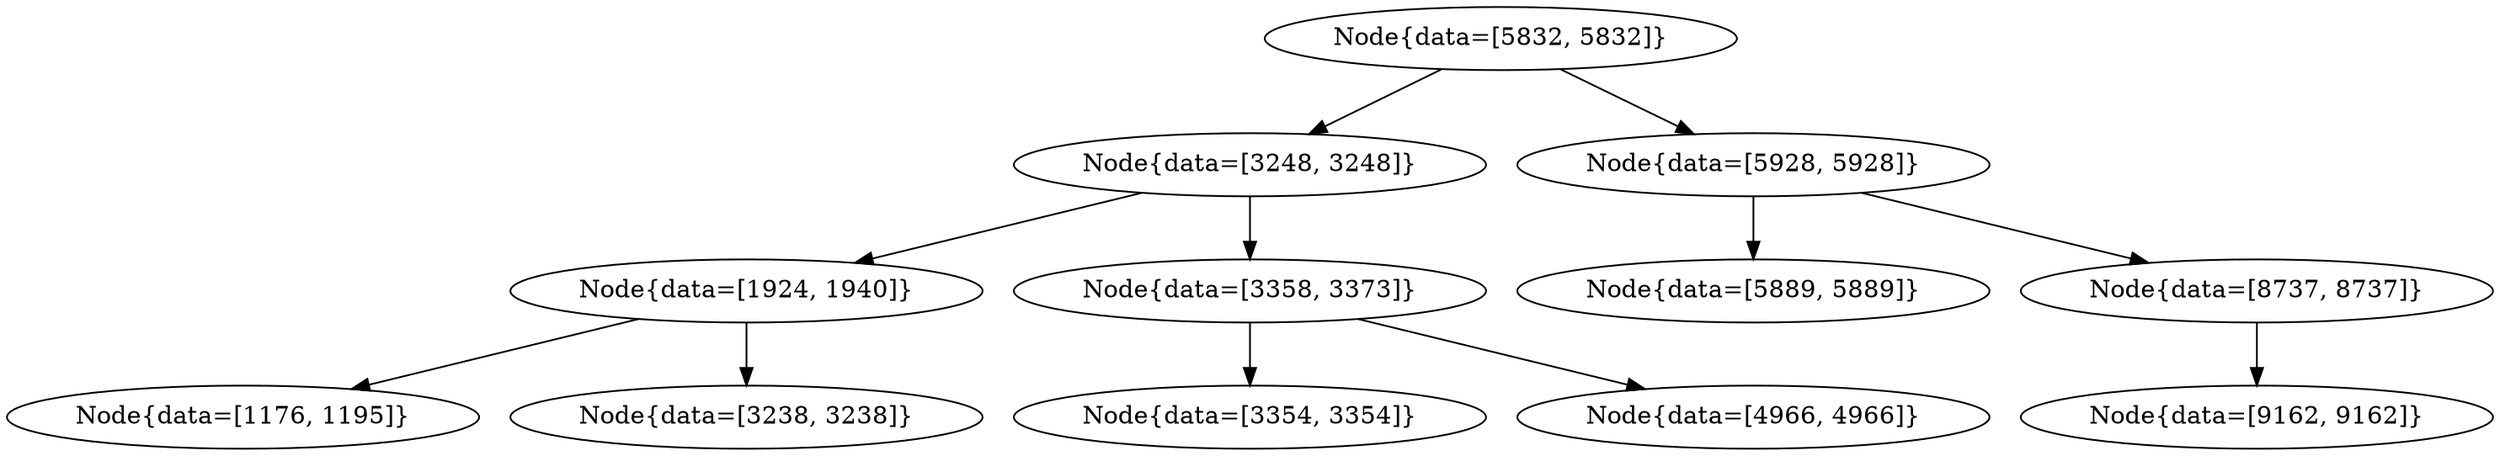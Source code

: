 digraph G{
1149213193 [label="Node{data=[5832, 5832]}"]
1149213193 -> 247070782
247070782 [label="Node{data=[3248, 3248]}"]
247070782 -> 1704660000
1704660000 [label="Node{data=[1924, 1940]}"]
1704660000 -> 476668259
476668259 [label="Node{data=[1176, 1195]}"]
1704660000 -> 612245301
612245301 [label="Node{data=[3238, 3238]}"]
247070782 -> 2048606324
2048606324 [label="Node{data=[3358, 3373]}"]
2048606324 -> 1197259035
1197259035 [label="Node{data=[3354, 3354]}"]
2048606324 -> 275364586
275364586 [label="Node{data=[4966, 4966]}"]
1149213193 -> 1153079397
1153079397 [label="Node{data=[5928, 5928]}"]
1153079397 -> 1677883494
1677883494 [label="Node{data=[5889, 5889]}"]
1153079397 -> 1186234780
1186234780 [label="Node{data=[8737, 8737]}"]
1186234780 -> 467131722
467131722 [label="Node{data=[9162, 9162]}"]
}